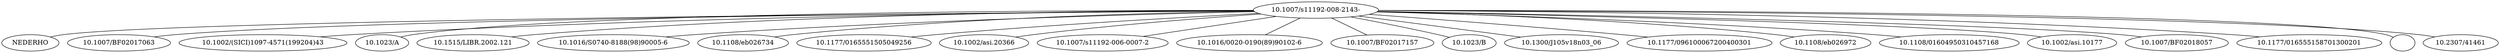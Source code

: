 strict graph mind_map148 {
	"10.1007/s11192-008-2143-" -- NEDERHO
	"10.1007/s11192-008-2143-" -- "10.1007/BF02017063"
	"10.1007/s11192-008-2143-" -- "10.1002/(SICI)1097-4571(199204)43"
	"10.1007/s11192-008-2143-" -- "10.1023/A"
	"10.1007/s11192-008-2143-" -- "10.1023/A"
	"10.1007/s11192-008-2143-" -- "10.1515/LIBR.2002.121"
	"10.1007/s11192-008-2143-" -- "10.1016/S0740-8188(98)90005-6"
	"10.1007/s11192-008-2143-" -- "10.1108/eb026734"
	"10.1007/s11192-008-2143-" -- "10.1177/0165551505049256"
	"10.1007/s11192-008-2143-" -- "10.1002/asi.20366"
	"10.1007/s11192-008-2143-" -- "10.1007/s11192-006-0007-2"
	"10.1007/s11192-008-2143-" -- "10.1016/0020-0190(89)90102-6"
	"10.1007/s11192-008-2143-" -- "10.1007/BF02017157"
	"10.1007/s11192-008-2143-" -- "10.1023/B"
	"10.1007/s11192-008-2143-" -- "10.1300/J105v18n03\_06"
	"10.1007/s11192-008-2143-" -- "10.1177/096100067200400301"
	"10.1007/s11192-008-2143-" -- "10.1108/eb026972"
	"10.1007/s11192-008-2143-" -- "10.1108/01604950310457168"
	"10.1007/s11192-008-2143-" -- "10.1002/asi.10177"
	"10.1007/s11192-008-2143-" -- "10.1007/BF02018057"
	"10.1007/s11192-008-2143-" -- "10.1177/016555158701300201"
	"10.1007/s11192-008-2143-" -- ""
	"10.1007/s11192-008-2143-" -- "10.2307/41461"
}
